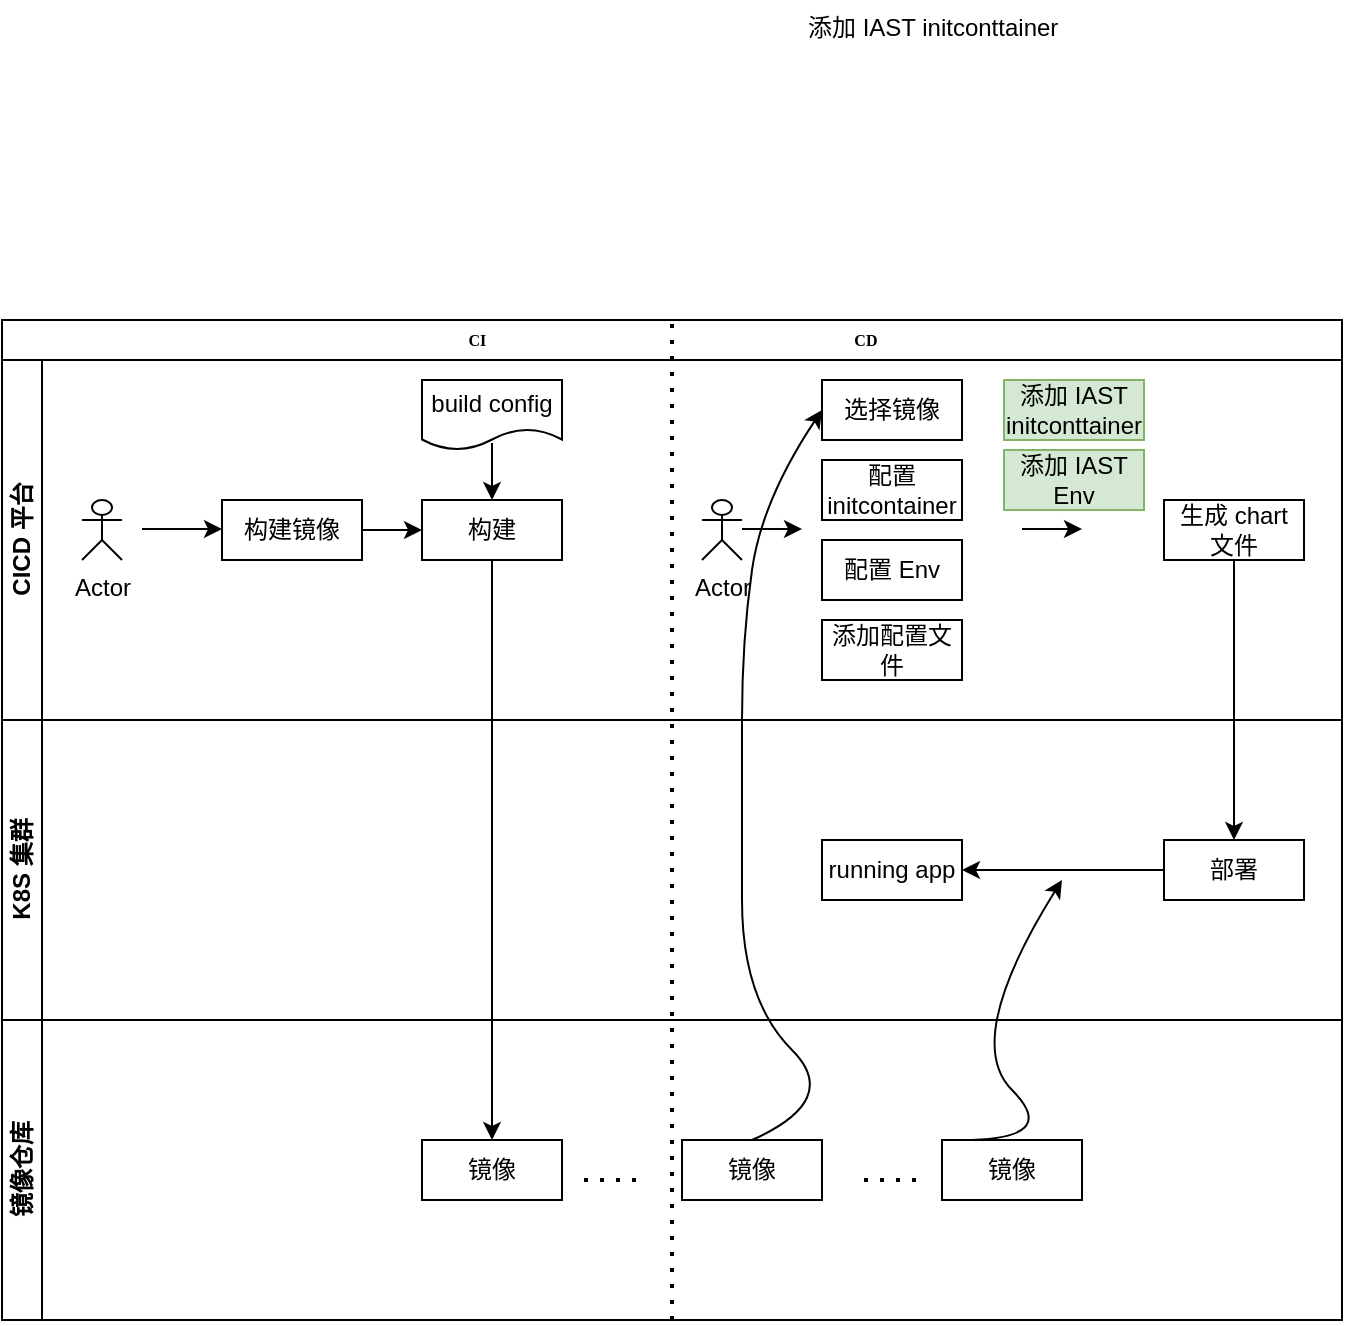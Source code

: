 <mxfile version="20.7.4" type="github">
  <diagram id="hOZL6hikDpAyYBfnW0xj" name="第 1 页">
    <mxGraphModel dx="1434" dy="764" grid="1" gridSize="10" guides="1" tooltips="1" connect="1" arrows="1" fold="1" page="1" pageScale="1" pageWidth="827" pageHeight="1169" math="0" shadow="0">
      <root>
        <mxCell id="0" />
        <mxCell id="1" parent="0" />
        <mxCell id="UZ2cpGHG2b40-gCusqkM-1" value="CI&amp;nbsp; &amp;nbsp; &amp;nbsp; &amp;nbsp; &amp;nbsp; &amp;nbsp; &amp;nbsp; &amp;nbsp; &amp;nbsp; &amp;nbsp; &amp;nbsp; &amp;nbsp; &amp;nbsp; &amp;nbsp; &amp;nbsp; &amp;nbsp; &amp;nbsp; &amp;nbsp; &amp;nbsp; &amp;nbsp; &amp;nbsp; &amp;nbsp; &amp;nbsp; &amp;nbsp; &amp;nbsp; &amp;nbsp; &amp;nbsp; &amp;nbsp; &amp;nbsp; &amp;nbsp; &amp;nbsp; &amp;nbsp; &amp;nbsp; &amp;nbsp; &amp;nbsp; &amp;nbsp; &amp;nbsp; &amp;nbsp; &amp;nbsp; &amp;nbsp; &amp;nbsp; &amp;nbsp; &amp;nbsp; &amp;nbsp; &amp;nbsp; &amp;nbsp; CD" style="swimlane;html=1;childLayout=stackLayout;horizontal=1;startSize=20;horizontalStack=0;rounded=0;shadow=0;labelBackgroundColor=none;strokeWidth=1;fontFamily=Verdana;fontSize=8;align=center;" vertex="1" parent="1">
          <mxGeometry x="79" y="190" width="670" height="500" as="geometry" />
        </mxCell>
        <mxCell id="UZ2cpGHG2b40-gCusqkM-2" value="CICD 平台" style="swimlane;html=1;startSize=20;horizontal=0;" vertex="1" parent="UZ2cpGHG2b40-gCusqkM-1">
          <mxGeometry y="20" width="670" height="180" as="geometry" />
        </mxCell>
        <mxCell id="UZ2cpGHG2b40-gCusqkM-3" value="Actor" style="shape=umlActor;verticalLabelPosition=bottom;verticalAlign=top;html=1;outlineConnect=0;" vertex="1" parent="UZ2cpGHG2b40-gCusqkM-2">
          <mxGeometry x="40" y="70" width="20" height="30" as="geometry" />
        </mxCell>
        <mxCell id="UZ2cpGHG2b40-gCusqkM-4" value="构建镜像" style="rounded=0;whiteSpace=wrap;html=1;" vertex="1" parent="UZ2cpGHG2b40-gCusqkM-2">
          <mxGeometry x="110" y="70" width="70" height="30" as="geometry" />
        </mxCell>
        <mxCell id="UZ2cpGHG2b40-gCusqkM-5" value="" style="endArrow=classic;html=1;rounded=0;" edge="1" parent="UZ2cpGHG2b40-gCusqkM-2">
          <mxGeometry width="50" height="50" relative="1" as="geometry">
            <mxPoint x="70" y="84.5" as="sourcePoint" />
            <mxPoint x="110" y="84.5" as="targetPoint" />
            <Array as="points" />
          </mxGeometry>
        </mxCell>
        <mxCell id="UZ2cpGHG2b40-gCusqkM-6" value="Actor" style="shape=umlActor;verticalLabelPosition=bottom;verticalAlign=top;html=1;outlineConnect=0;" vertex="1" parent="UZ2cpGHG2b40-gCusqkM-2">
          <mxGeometry x="350" y="70" width="20" height="30" as="geometry" />
        </mxCell>
        <mxCell id="UZ2cpGHG2b40-gCusqkM-7" value="build config" style="shape=document;whiteSpace=wrap;html=1;boundedLbl=1;" vertex="1" parent="UZ2cpGHG2b40-gCusqkM-2">
          <mxGeometry x="210" y="10" width="70" height="35" as="geometry" />
        </mxCell>
        <mxCell id="UZ2cpGHG2b40-gCusqkM-8" value="构建" style="rounded=0;whiteSpace=wrap;html=1;" vertex="1" parent="UZ2cpGHG2b40-gCusqkM-2">
          <mxGeometry x="210" y="70" width="70" height="30" as="geometry" />
        </mxCell>
        <mxCell id="UZ2cpGHG2b40-gCusqkM-9" value="" style="endArrow=classic;html=1;rounded=0;exitX=1;exitY=0.5;exitDx=0;exitDy=0;entryX=0;entryY=0.5;entryDx=0;entryDy=0;" edge="1" parent="UZ2cpGHG2b40-gCusqkM-2" source="UZ2cpGHG2b40-gCusqkM-4" target="UZ2cpGHG2b40-gCusqkM-8">
          <mxGeometry width="50" height="50" relative="1" as="geometry">
            <mxPoint x="210" y="130" as="sourcePoint" />
            <mxPoint x="250" y="130" as="targetPoint" />
            <Array as="points" />
          </mxGeometry>
        </mxCell>
        <mxCell id="UZ2cpGHG2b40-gCusqkM-10" value="" style="endArrow=classic;html=1;rounded=0;exitX=0.5;exitY=0.9;exitDx=0;exitDy=0;exitPerimeter=0;entryX=0.5;entryY=0;entryDx=0;entryDy=0;" edge="1" parent="UZ2cpGHG2b40-gCusqkM-2" source="UZ2cpGHG2b40-gCusqkM-7" target="UZ2cpGHG2b40-gCusqkM-8">
          <mxGeometry width="50" height="50" relative="1" as="geometry">
            <mxPoint x="300" y="220" as="sourcePoint" />
            <mxPoint x="340" y="220" as="targetPoint" />
            <Array as="points" />
          </mxGeometry>
        </mxCell>
        <mxCell id="UZ2cpGHG2b40-gCusqkM-11" value="选择镜像" style="rounded=0;whiteSpace=wrap;html=1;" vertex="1" parent="UZ2cpGHG2b40-gCusqkM-2">
          <mxGeometry x="410" y="10" width="70" height="30" as="geometry" />
        </mxCell>
        <mxCell id="UZ2cpGHG2b40-gCusqkM-12" value="配置initcontainer" style="rounded=0;whiteSpace=wrap;html=1;" vertex="1" parent="UZ2cpGHG2b40-gCusqkM-2">
          <mxGeometry x="410" y="50" width="70" height="30" as="geometry" />
        </mxCell>
        <mxCell id="UZ2cpGHG2b40-gCusqkM-13" value="配置 Env" style="rounded=0;whiteSpace=wrap;html=1;" vertex="1" parent="UZ2cpGHG2b40-gCusqkM-2">
          <mxGeometry x="410" y="90" width="70" height="30" as="geometry" />
        </mxCell>
        <mxCell id="UZ2cpGHG2b40-gCusqkM-14" value="添加配置文件" style="rounded=0;whiteSpace=wrap;html=1;" vertex="1" parent="UZ2cpGHG2b40-gCusqkM-2">
          <mxGeometry x="410" y="130" width="70" height="30" as="geometry" />
        </mxCell>
        <mxCell id="UZ2cpGHG2b40-gCusqkM-15" value="" style="endArrow=classic;html=1;rounded=0;" edge="1" parent="UZ2cpGHG2b40-gCusqkM-2">
          <mxGeometry width="50" height="50" relative="1" as="geometry">
            <mxPoint x="370" y="84.5" as="sourcePoint" />
            <mxPoint x="400" y="84.5" as="targetPoint" />
          </mxGeometry>
        </mxCell>
        <mxCell id="UZ2cpGHG2b40-gCusqkM-16" value="" style="endArrow=classic;html=1;rounded=0;" edge="1" parent="UZ2cpGHG2b40-gCusqkM-2">
          <mxGeometry width="50" height="50" relative="1" as="geometry">
            <mxPoint x="510" y="84.5" as="sourcePoint" />
            <mxPoint x="540" y="84.5" as="targetPoint" />
          </mxGeometry>
        </mxCell>
        <mxCell id="UZ2cpGHG2b40-gCusqkM-17" value="生成 chart 文件" style="rounded=0;whiteSpace=wrap;html=1;" vertex="1" parent="UZ2cpGHG2b40-gCusqkM-2">
          <mxGeometry x="581" y="70" width="70" height="30" as="geometry" />
        </mxCell>
        <mxCell id="UZ2cpGHG2b40-gCusqkM-36" value="&lt;span style=&quot;text-align: left;&quot;&gt;添加 IAST initconttainer&lt;/span&gt;" style="rounded=0;whiteSpace=wrap;html=1;fillColor=#d5e8d4;strokeColor=#82b366;" vertex="1" parent="UZ2cpGHG2b40-gCusqkM-2">
          <mxGeometry x="501" y="10" width="70" height="30" as="geometry" />
        </mxCell>
        <mxCell id="UZ2cpGHG2b40-gCusqkM-55" value="&lt;span style=&quot;text-align: left;&quot;&gt;添加 IAST Env&lt;/span&gt;" style="rounded=0;whiteSpace=wrap;html=1;fillColor=#d5e8d4;strokeColor=#82b366;" vertex="1" parent="UZ2cpGHG2b40-gCusqkM-2">
          <mxGeometry x="501" y="45" width="70" height="30" as="geometry" />
        </mxCell>
        <mxCell id="UZ2cpGHG2b40-gCusqkM-18" value="K8S 集群" style="swimlane;html=1;startSize=20;horizontal=0;" vertex="1" parent="UZ2cpGHG2b40-gCusqkM-1">
          <mxGeometry y="200" width="670" height="150" as="geometry" />
        </mxCell>
        <mxCell id="UZ2cpGHG2b40-gCusqkM-19" value="" style="endArrow=classic;html=1;rounded=0;exitX=0.5;exitY=1;exitDx=0;exitDy=0;" edge="1" parent="UZ2cpGHG2b40-gCusqkM-18" source="UZ2cpGHG2b40-gCusqkM-8">
          <mxGeometry width="50" height="50" relative="1" as="geometry">
            <mxPoint x="244.5" y="-50" as="sourcePoint" />
            <mxPoint x="245" y="210" as="targetPoint" />
          </mxGeometry>
        </mxCell>
        <mxCell id="UZ2cpGHG2b40-gCusqkM-20" value="部署" style="rounded=0;whiteSpace=wrap;html=1;" vertex="1" parent="UZ2cpGHG2b40-gCusqkM-18">
          <mxGeometry x="581" y="60" width="70" height="30" as="geometry" />
        </mxCell>
        <mxCell id="UZ2cpGHG2b40-gCusqkM-21" value="running app" style="rounded=0;whiteSpace=wrap;html=1;" vertex="1" parent="UZ2cpGHG2b40-gCusqkM-18">
          <mxGeometry x="410" y="60" width="70" height="30" as="geometry" />
        </mxCell>
        <mxCell id="UZ2cpGHG2b40-gCusqkM-22" value="" style="endArrow=classic;html=1;rounded=0;entryX=1;entryY=0.5;entryDx=0;entryDy=0;exitX=0;exitY=0.5;exitDx=0;exitDy=0;" edge="1" parent="UZ2cpGHG2b40-gCusqkM-18" source="UZ2cpGHG2b40-gCusqkM-20" target="UZ2cpGHG2b40-gCusqkM-21">
          <mxGeometry width="50" height="50" relative="1" as="geometry">
            <mxPoint x="551" y="75" as="sourcePoint" />
            <mxPoint x="480" y="230" as="targetPoint" />
          </mxGeometry>
        </mxCell>
        <mxCell id="UZ2cpGHG2b40-gCusqkM-23" value="镜像仓库" style="swimlane;html=1;startSize=20;horizontal=0;" vertex="1" parent="UZ2cpGHG2b40-gCusqkM-1">
          <mxGeometry y="350" width="670" height="150" as="geometry" />
        </mxCell>
        <mxCell id="UZ2cpGHG2b40-gCusqkM-24" value="镜像" style="rounded=0;whiteSpace=wrap;html=1;" vertex="1" parent="UZ2cpGHG2b40-gCusqkM-23">
          <mxGeometry x="210" y="60" width="70" height="30" as="geometry" />
        </mxCell>
        <mxCell id="UZ2cpGHG2b40-gCusqkM-25" value="镜像" style="rounded=0;whiteSpace=wrap;html=1;" vertex="1" parent="UZ2cpGHG2b40-gCusqkM-23">
          <mxGeometry x="340" y="60" width="70" height="30" as="geometry" />
        </mxCell>
        <mxCell id="UZ2cpGHG2b40-gCusqkM-26" value="镜像" style="rounded=0;whiteSpace=wrap;html=1;" vertex="1" parent="UZ2cpGHG2b40-gCusqkM-23">
          <mxGeometry x="470" y="60" width="70" height="30" as="geometry" />
        </mxCell>
        <mxCell id="UZ2cpGHG2b40-gCusqkM-27" value="" style="curved=1;endArrow=classic;html=1;" edge="1" parent="UZ2cpGHG2b40-gCusqkM-23">
          <mxGeometry width="50" height="50" relative="1" as="geometry">
            <mxPoint x="480" y="60" as="sourcePoint" />
            <mxPoint x="530" y="-70" as="targetPoint" />
            <Array as="points">
              <mxPoint x="530" y="60" />
              <mxPoint x="480" y="10" />
            </Array>
          </mxGeometry>
        </mxCell>
        <mxCell id="UZ2cpGHG2b40-gCusqkM-31" value="" style="endArrow=none;dashed=1;html=1;dashPattern=1 3;strokeWidth=2;rounded=0;" edge="1" parent="UZ2cpGHG2b40-gCusqkM-23">
          <mxGeometry width="50" height="50" relative="1" as="geometry">
            <mxPoint x="291" y="80" as="sourcePoint" />
            <mxPoint x="321" y="80" as="targetPoint" />
          </mxGeometry>
        </mxCell>
        <mxCell id="UZ2cpGHG2b40-gCusqkM-32" value="" style="endArrow=none;dashed=1;html=1;dashPattern=1 3;strokeWidth=2;rounded=0;" edge="1" parent="UZ2cpGHG2b40-gCusqkM-23">
          <mxGeometry width="50" height="50" relative="1" as="geometry">
            <mxPoint x="431" y="80" as="sourcePoint" />
            <mxPoint x="461" y="80" as="targetPoint" />
          </mxGeometry>
        </mxCell>
        <mxCell id="UZ2cpGHG2b40-gCusqkM-28" value="" style="endArrow=classic;html=1;rounded=0;exitX=0.5;exitY=1;exitDx=0;exitDy=0;" edge="1" parent="UZ2cpGHG2b40-gCusqkM-1" source="UZ2cpGHG2b40-gCusqkM-17">
          <mxGeometry width="50" height="50" relative="1" as="geometry">
            <mxPoint x="430" y="330" as="sourcePoint" />
            <mxPoint x="616" y="260" as="targetPoint" />
          </mxGeometry>
        </mxCell>
        <mxCell id="UZ2cpGHG2b40-gCusqkM-29" value="" style="curved=1;endArrow=classic;html=1;exitX=0.5;exitY=0;exitDx=0;exitDy=0;entryX=0;entryY=0.5;entryDx=0;entryDy=0;" edge="1" parent="UZ2cpGHG2b40-gCusqkM-1" source="UZ2cpGHG2b40-gCusqkM-25" target="UZ2cpGHG2b40-gCusqkM-11">
          <mxGeometry width="50" height="50" relative="1" as="geometry">
            <mxPoint x="370" y="390" as="sourcePoint" />
            <mxPoint x="400" y="40" as="targetPoint" />
            <Array as="points">
              <mxPoint x="420" y="390" />
              <mxPoint x="370" y="340" />
              <mxPoint x="370" y="240" />
              <mxPoint x="370" y="160" />
              <mxPoint x="380" y="90" />
            </Array>
          </mxGeometry>
        </mxCell>
        <mxCell id="UZ2cpGHG2b40-gCusqkM-30" value="" style="endArrow=none;dashed=1;html=1;dashPattern=1 3;strokeWidth=2;entryX=0.5;entryY=0;entryDx=0;entryDy=0;exitX=0.5;exitY=1;exitDx=0;exitDy=0;" edge="1" parent="UZ2cpGHG2b40-gCusqkM-1" source="UZ2cpGHG2b40-gCusqkM-23" target="UZ2cpGHG2b40-gCusqkM-1">
          <mxGeometry width="50" height="50" relative="1" as="geometry">
            <mxPoint x="430" y="380" as="sourcePoint" />
            <mxPoint x="480" y="330" as="targetPoint" />
          </mxGeometry>
        </mxCell>
        <mxCell id="UZ2cpGHG2b40-gCusqkM-35" value="添加 IAST initconttainer" style="text;whiteSpace=wrap;html=1;" vertex="1" parent="1">
          <mxGeometry x="480" y="30" width="160" height="40" as="geometry" />
        </mxCell>
      </root>
    </mxGraphModel>
  </diagram>
</mxfile>
